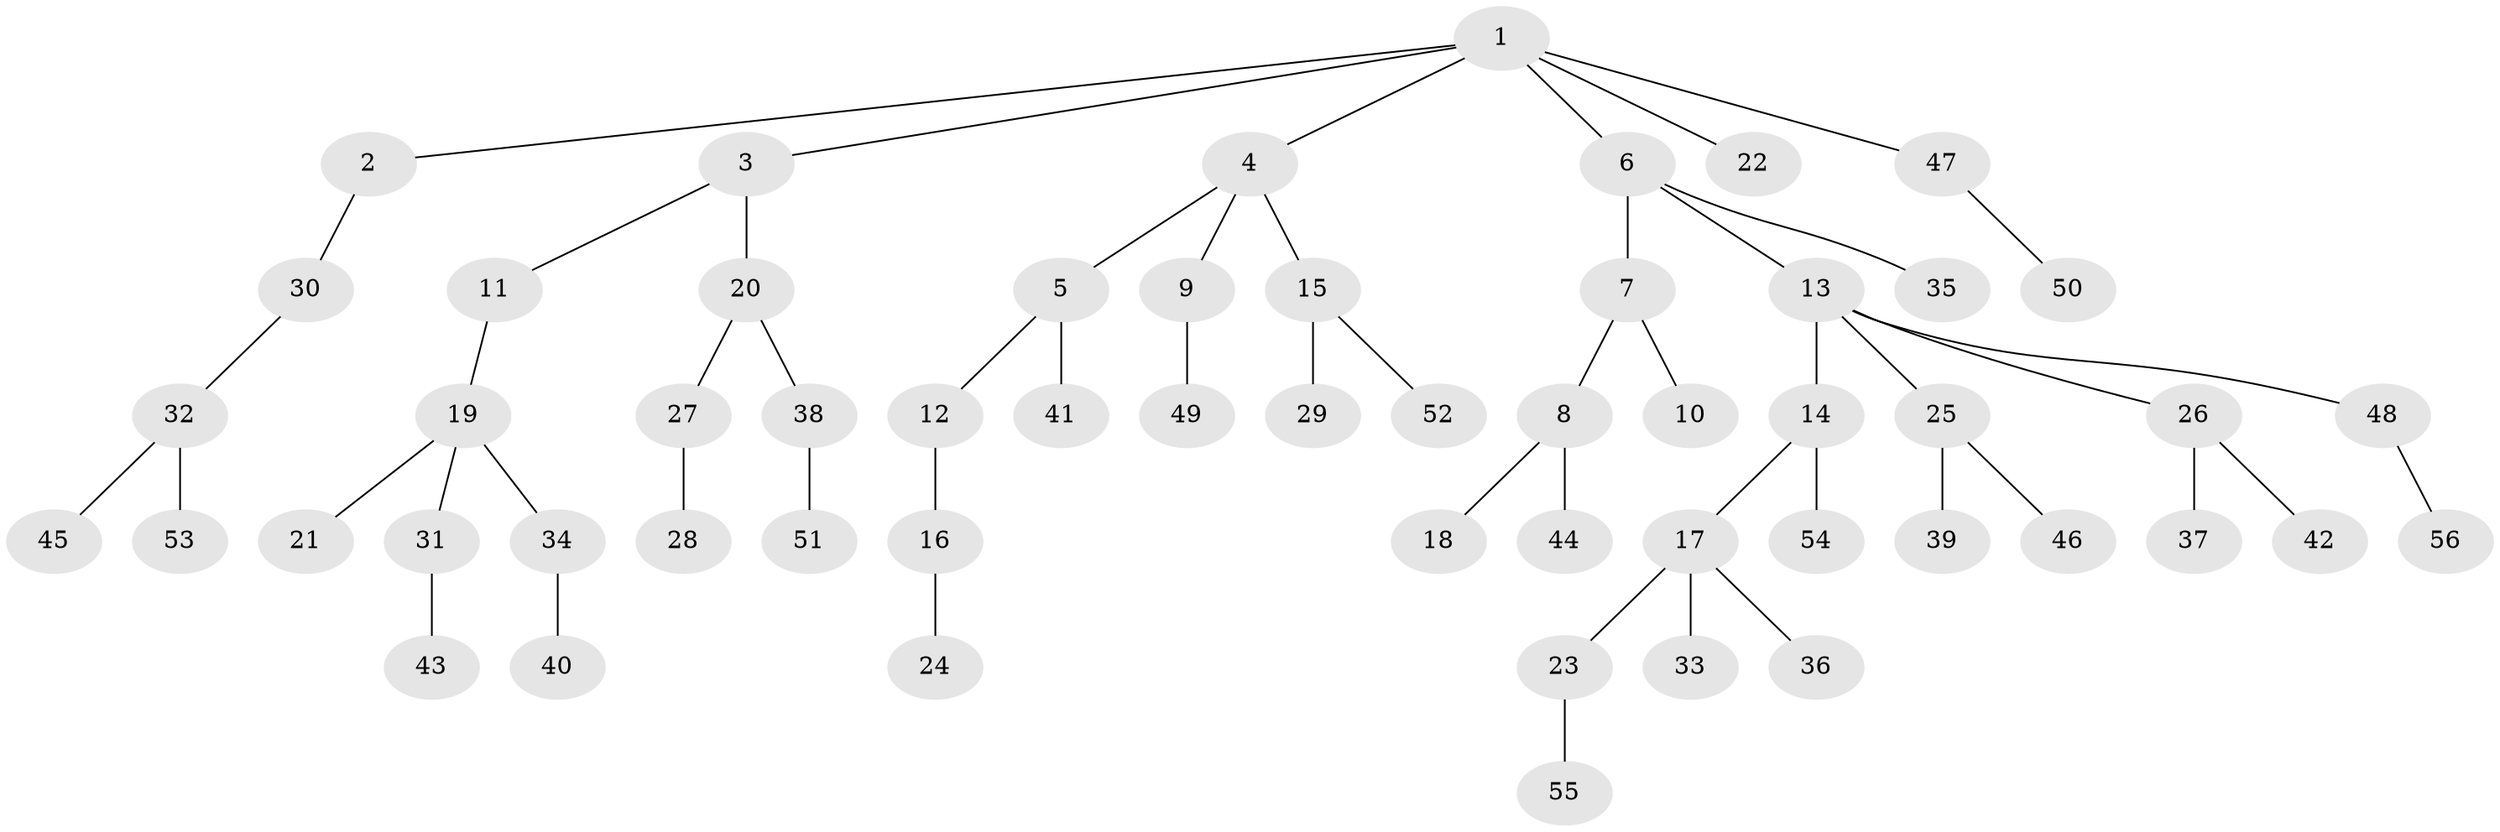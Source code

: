 // Generated by graph-tools (version 1.1) at 2025/52/03/09/25 04:52:42]
// undirected, 56 vertices, 55 edges
graph export_dot {
graph [start="1"]
  node [color=gray90,style=filled];
  1;
  2;
  3;
  4;
  5;
  6;
  7;
  8;
  9;
  10;
  11;
  12;
  13;
  14;
  15;
  16;
  17;
  18;
  19;
  20;
  21;
  22;
  23;
  24;
  25;
  26;
  27;
  28;
  29;
  30;
  31;
  32;
  33;
  34;
  35;
  36;
  37;
  38;
  39;
  40;
  41;
  42;
  43;
  44;
  45;
  46;
  47;
  48;
  49;
  50;
  51;
  52;
  53;
  54;
  55;
  56;
  1 -- 2;
  1 -- 3;
  1 -- 4;
  1 -- 6;
  1 -- 22;
  1 -- 47;
  2 -- 30;
  3 -- 11;
  3 -- 20;
  4 -- 5;
  4 -- 9;
  4 -- 15;
  5 -- 12;
  5 -- 41;
  6 -- 7;
  6 -- 13;
  6 -- 35;
  7 -- 8;
  7 -- 10;
  8 -- 18;
  8 -- 44;
  9 -- 49;
  11 -- 19;
  12 -- 16;
  13 -- 14;
  13 -- 25;
  13 -- 26;
  13 -- 48;
  14 -- 17;
  14 -- 54;
  15 -- 29;
  15 -- 52;
  16 -- 24;
  17 -- 23;
  17 -- 33;
  17 -- 36;
  19 -- 21;
  19 -- 31;
  19 -- 34;
  20 -- 27;
  20 -- 38;
  23 -- 55;
  25 -- 39;
  25 -- 46;
  26 -- 37;
  26 -- 42;
  27 -- 28;
  30 -- 32;
  31 -- 43;
  32 -- 45;
  32 -- 53;
  34 -- 40;
  38 -- 51;
  47 -- 50;
  48 -- 56;
}
